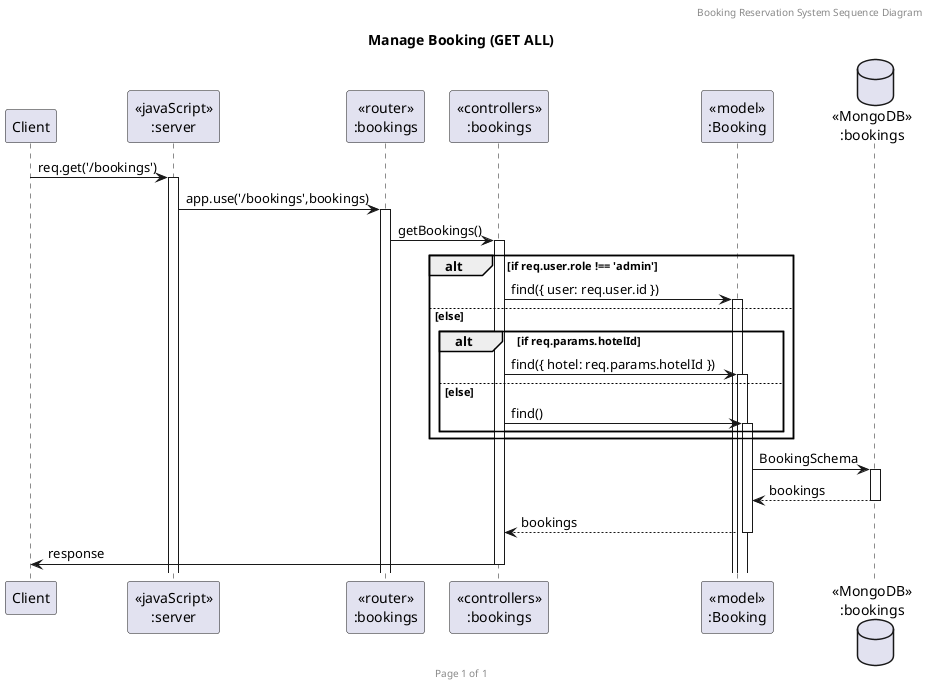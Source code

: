 @startuml Manage Booking (GET ALL)

header Booking Reservation System Sequence Diagram
footer Page %page% of %lastpage%
title "Manage Booking (GET ALL)"

participant "Client" as client
participant "<<javaScript>>\n:server" as server
participant "<<router>>\n:bookings" as routerBookings
participant "<<controllers>>\n:bookings" as controllersBookings
participant "<<model>>\n:Booking" as modelBooking
database "<<MongoDB>>\n:bookings" as BookingsDatabase

client->server ++:req.get('/bookings')
server->routerBookings ++:app.use('/bookings',bookings)
routerBookings -> controllersBookings ++:getBookings()
alt if req.user.role !== 'admin'
    controllersBookings->modelBooking ++:find({ user: req.user.id })
else else
    alt if req.params.hotelId
        controllersBookings->modelBooking ++:find({ hotel: req.params.hotelId })
    else else
        controllersBookings->modelBooking ++:find()
    end
end
modelBooking ->BookingsDatabase ++: BookingSchema
BookingsDatabase --> modelBooking --: bookings
controllersBookings <-- modelBooking --:bookings
controllersBookings->client --:response

@enduml
